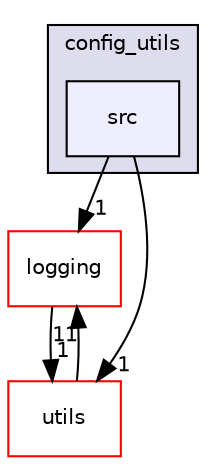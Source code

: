 digraph "src/diagnostics_component/utils/config_utils/src" {
  compound=true
  node [ fontsize="10", fontname="Helvetica"];
  edge [ labelfontsize="10", labelfontname="Helvetica"];
  subgraph clusterdir_bab7f1287e397dda315c1c7c65ea87ff {
    graph [ bgcolor="#ddddee", pencolor="black", label="config_utils" fontname="Helvetica", fontsize="10", URL="dir_bab7f1287e397dda315c1c7c65ea87ff.html"]
  dir_024fe4096c7ca91fad3c0ddf58992405 [shape=box, label="src", style="filled", fillcolor="#eeeeff", pencolor="black", URL="dir_024fe4096c7ca91fad3c0ddf58992405.html"];
  }
  dir_b3320b59a4aa4a7431bc8488b87009bf [shape=box label="logging" fillcolor="white" style="filled" color="red" URL="dir_b3320b59a4aa4a7431bc8488b87009bf.html"];
  dir_313caf1132e152dd9b58bea13a4052ca [shape=box label="utils" fillcolor="white" style="filled" color="red" URL="dir_313caf1132e152dd9b58bea13a4052ca.html"];
  dir_024fe4096c7ca91fad3c0ddf58992405->dir_b3320b59a4aa4a7431bc8488b87009bf [headlabel="1", labeldistance=1.5 headhref="dir_000065_000143.html"];
  dir_024fe4096c7ca91fad3c0ddf58992405->dir_313caf1132e152dd9b58bea13a4052ca [headlabel="1", labeldistance=1.5 headhref="dir_000065_000154.html"];
  dir_b3320b59a4aa4a7431bc8488b87009bf->dir_313caf1132e152dd9b58bea13a4052ca [headlabel="1", labeldistance=1.5 headhref="dir_000143_000154.html"];
  dir_313caf1132e152dd9b58bea13a4052ca->dir_b3320b59a4aa4a7431bc8488b87009bf [headlabel="11", labeldistance=1.5 headhref="dir_000154_000143.html"];
}
